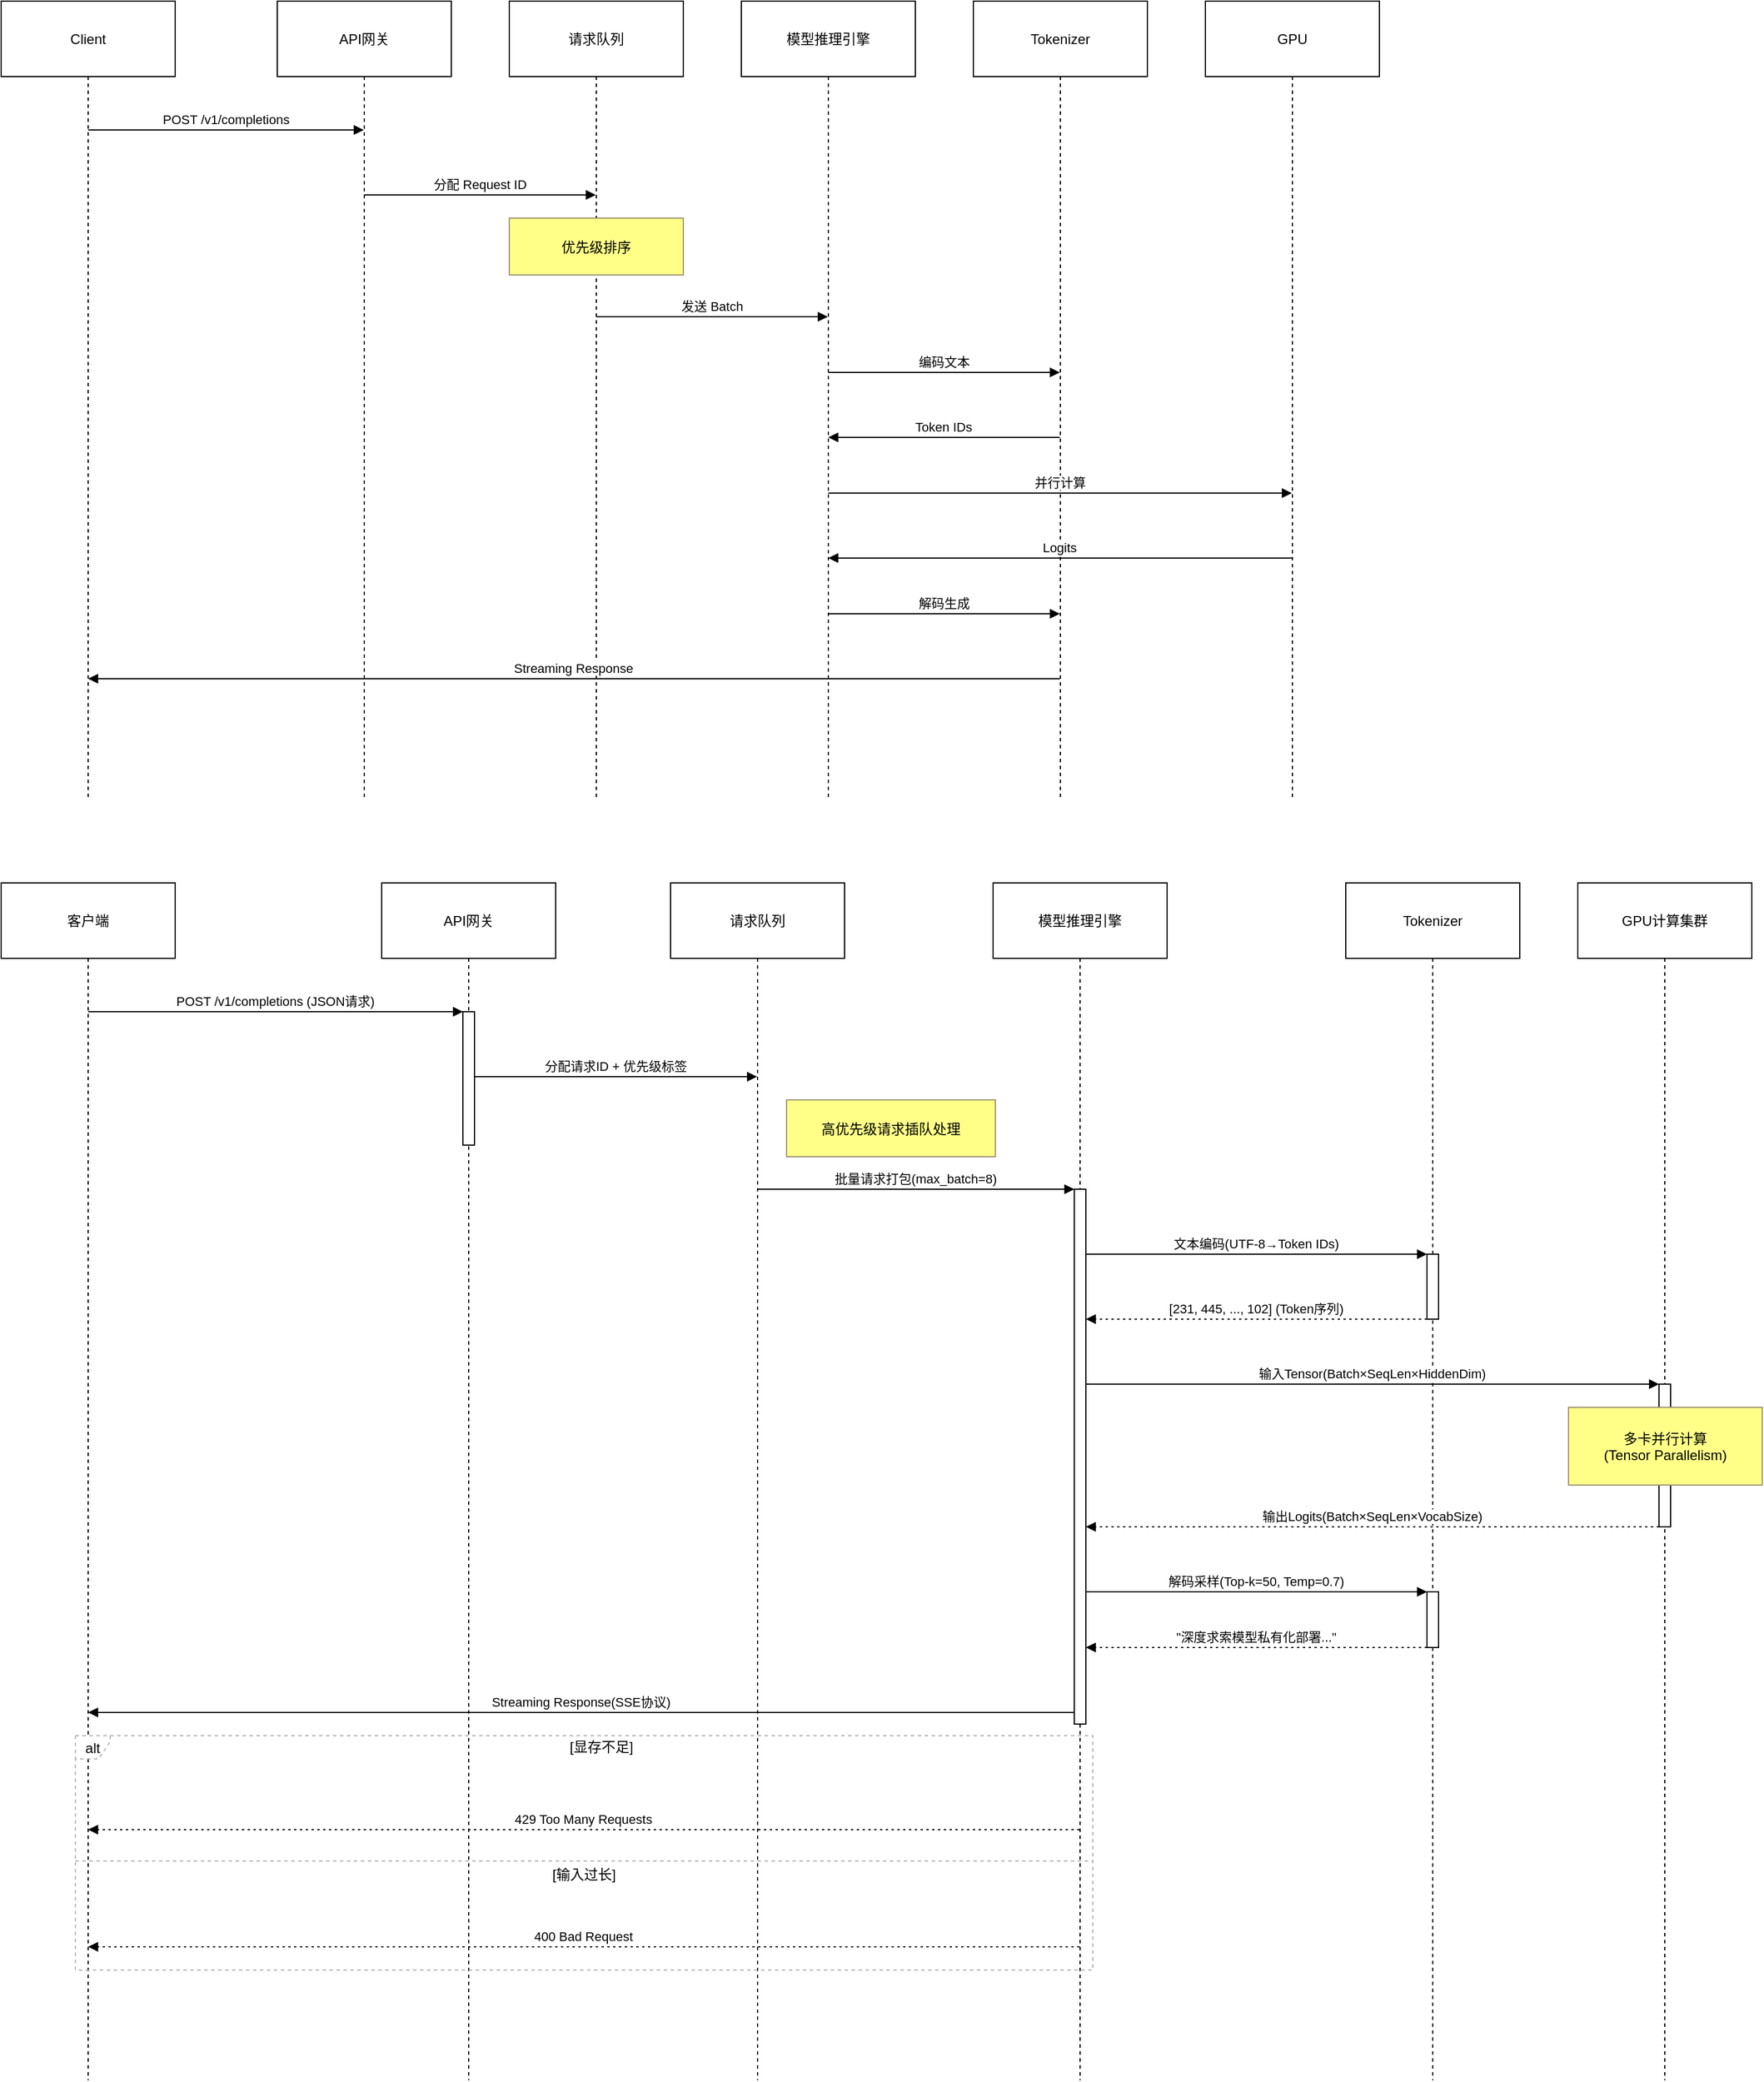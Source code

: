 <mxfile version="26.1.3">
  <diagram name="第 1 页" id="cz_ltXLW9XBZgEjm8yR2">
    <mxGraphModel dx="1472" dy="804" grid="1" gridSize="10" guides="1" tooltips="1" connect="1" arrows="1" fold="1" page="1" pageScale="1" pageWidth="827" pageHeight="1169" math="0" shadow="0">
      <root>
        <mxCell id="0" />
        <mxCell id="1" parent="0" />
        <mxCell id="9wjjSW-jJtxV3j_qA20g-61" value="Client" style="shape=umlLifeline;perimeter=lifelinePerimeter;whiteSpace=wrap;container=1;dropTarget=0;collapsible=0;recursiveResize=0;outlineConnect=0;portConstraint=eastwest;newEdgeStyle={&quot;edgeStyle&quot;:&quot;elbowEdgeStyle&quot;,&quot;elbow&quot;:&quot;vertical&quot;,&quot;curved&quot;:0,&quot;rounded&quot;:0};size=65;" vertex="1" parent="1">
          <mxGeometry x="20" y="40" width="150" height="689" as="geometry" />
        </mxCell>
        <mxCell id="9wjjSW-jJtxV3j_qA20g-62" value="API网关" style="shape=umlLifeline;perimeter=lifelinePerimeter;whiteSpace=wrap;container=1;dropTarget=0;collapsible=0;recursiveResize=0;outlineConnect=0;portConstraint=eastwest;newEdgeStyle={&quot;edgeStyle&quot;:&quot;elbowEdgeStyle&quot;,&quot;elbow&quot;:&quot;vertical&quot;,&quot;curved&quot;:0,&quot;rounded&quot;:0};size=65;" vertex="1" parent="1">
          <mxGeometry x="258" y="40" width="150" height="689" as="geometry" />
        </mxCell>
        <mxCell id="9wjjSW-jJtxV3j_qA20g-63" value="请求队列" style="shape=umlLifeline;perimeter=lifelinePerimeter;whiteSpace=wrap;container=1;dropTarget=0;collapsible=0;recursiveResize=0;outlineConnect=0;portConstraint=eastwest;newEdgeStyle={&quot;edgeStyle&quot;:&quot;elbowEdgeStyle&quot;,&quot;elbow&quot;:&quot;vertical&quot;,&quot;curved&quot;:0,&quot;rounded&quot;:0};size=65;" vertex="1" parent="1">
          <mxGeometry x="458" y="40" width="150" height="689" as="geometry" />
        </mxCell>
        <mxCell id="9wjjSW-jJtxV3j_qA20g-64" value="模型推理引擎" style="shape=umlLifeline;perimeter=lifelinePerimeter;whiteSpace=wrap;container=1;dropTarget=0;collapsible=0;recursiveResize=0;outlineConnect=0;portConstraint=eastwest;newEdgeStyle={&quot;edgeStyle&quot;:&quot;elbowEdgeStyle&quot;,&quot;elbow&quot;:&quot;vertical&quot;,&quot;curved&quot;:0,&quot;rounded&quot;:0};size=65;" vertex="1" parent="1">
          <mxGeometry x="658" y="40" width="150" height="689" as="geometry" />
        </mxCell>
        <mxCell id="9wjjSW-jJtxV3j_qA20g-65" value="Tokenizer" style="shape=umlLifeline;perimeter=lifelinePerimeter;whiteSpace=wrap;container=1;dropTarget=0;collapsible=0;recursiveResize=0;outlineConnect=0;portConstraint=eastwest;newEdgeStyle={&quot;edgeStyle&quot;:&quot;elbowEdgeStyle&quot;,&quot;elbow&quot;:&quot;vertical&quot;,&quot;curved&quot;:0,&quot;rounded&quot;:0};size=65;" vertex="1" parent="1">
          <mxGeometry x="858" y="40" width="150" height="689" as="geometry" />
        </mxCell>
        <mxCell id="9wjjSW-jJtxV3j_qA20g-66" value="GPU" style="shape=umlLifeline;perimeter=lifelinePerimeter;whiteSpace=wrap;container=1;dropTarget=0;collapsible=0;recursiveResize=0;outlineConnect=0;portConstraint=eastwest;newEdgeStyle={&quot;edgeStyle&quot;:&quot;elbowEdgeStyle&quot;,&quot;elbow&quot;:&quot;vertical&quot;,&quot;curved&quot;:0,&quot;rounded&quot;:0};size=65;" vertex="1" parent="1">
          <mxGeometry x="1058" y="40" width="150" height="689" as="geometry" />
        </mxCell>
        <mxCell id="9wjjSW-jJtxV3j_qA20g-67" value="POST /v1/completions" style="verticalAlign=bottom;edgeStyle=elbowEdgeStyle;elbow=vertical;curved=0;rounded=0;endArrow=block;" edge="1" parent="1" source="9wjjSW-jJtxV3j_qA20g-61" target="9wjjSW-jJtxV3j_qA20g-62">
          <mxGeometry relative="1" as="geometry">
            <Array as="points">
              <mxPoint x="223" y="151" />
            </Array>
          </mxGeometry>
        </mxCell>
        <mxCell id="9wjjSW-jJtxV3j_qA20g-68" value="分配 Request ID" style="verticalAlign=bottom;edgeStyle=elbowEdgeStyle;elbow=vertical;curved=0;rounded=0;endArrow=block;" edge="1" parent="1" source="9wjjSW-jJtxV3j_qA20g-62" target="9wjjSW-jJtxV3j_qA20g-63">
          <mxGeometry relative="1" as="geometry">
            <Array as="points">
              <mxPoint x="442" y="207" />
            </Array>
          </mxGeometry>
        </mxCell>
        <mxCell id="9wjjSW-jJtxV3j_qA20g-69" value="发送 Batch" style="verticalAlign=bottom;edgeStyle=elbowEdgeStyle;elbow=vertical;curved=0;rounded=0;endArrow=block;" edge="1" parent="1" source="9wjjSW-jJtxV3j_qA20g-63" target="9wjjSW-jJtxV3j_qA20g-64">
          <mxGeometry relative="1" as="geometry">
            <Array as="points">
              <mxPoint x="642" y="312" />
            </Array>
          </mxGeometry>
        </mxCell>
        <mxCell id="9wjjSW-jJtxV3j_qA20g-70" value="编码文本" style="verticalAlign=bottom;edgeStyle=elbowEdgeStyle;elbow=vertical;curved=0;rounded=0;endArrow=block;" edge="1" parent="1" source="9wjjSW-jJtxV3j_qA20g-64" target="9wjjSW-jJtxV3j_qA20g-65">
          <mxGeometry relative="1" as="geometry">
            <Array as="points">
              <mxPoint x="842" y="360" />
            </Array>
          </mxGeometry>
        </mxCell>
        <mxCell id="9wjjSW-jJtxV3j_qA20g-71" value="Token IDs" style="verticalAlign=bottom;edgeStyle=elbowEdgeStyle;elbow=vertical;curved=0;rounded=0;endArrow=block;" edge="1" parent="1" source="9wjjSW-jJtxV3j_qA20g-65" target="9wjjSW-jJtxV3j_qA20g-64">
          <mxGeometry relative="1" as="geometry">
            <Array as="points">
              <mxPoint x="845" y="416" />
            </Array>
          </mxGeometry>
        </mxCell>
        <mxCell id="9wjjSW-jJtxV3j_qA20g-72" value="并行计算" style="verticalAlign=bottom;edgeStyle=elbowEdgeStyle;elbow=vertical;curved=0;rounded=0;endArrow=block;" edge="1" parent="1" source="9wjjSW-jJtxV3j_qA20g-64" target="9wjjSW-jJtxV3j_qA20g-66">
          <mxGeometry relative="1" as="geometry">
            <Array as="points">
              <mxPoint x="942" y="464" />
            </Array>
          </mxGeometry>
        </mxCell>
        <mxCell id="9wjjSW-jJtxV3j_qA20g-73" value="Logits" style="verticalAlign=bottom;edgeStyle=elbowEdgeStyle;elbow=vertical;curved=0;rounded=0;endArrow=block;" edge="1" parent="1" source="9wjjSW-jJtxV3j_qA20g-66" target="9wjjSW-jJtxV3j_qA20g-64">
          <mxGeometry relative="1" as="geometry">
            <Array as="points">
              <mxPoint x="945" y="520" />
            </Array>
          </mxGeometry>
        </mxCell>
        <mxCell id="9wjjSW-jJtxV3j_qA20g-74" value="解码生成" style="verticalAlign=bottom;edgeStyle=elbowEdgeStyle;elbow=vertical;curved=0;rounded=0;endArrow=block;" edge="1" parent="1" source="9wjjSW-jJtxV3j_qA20g-64" target="9wjjSW-jJtxV3j_qA20g-65">
          <mxGeometry relative="1" as="geometry">
            <Array as="points">
              <mxPoint x="842" y="568" />
            </Array>
          </mxGeometry>
        </mxCell>
        <mxCell id="9wjjSW-jJtxV3j_qA20g-75" value="Streaming Response" style="verticalAlign=bottom;edgeStyle=elbowEdgeStyle;elbow=vertical;curved=0;rounded=0;endArrow=block;" edge="1" parent="1" source="9wjjSW-jJtxV3j_qA20g-65" target="9wjjSW-jJtxV3j_qA20g-61">
          <mxGeometry relative="1" as="geometry">
            <Array as="points">
              <mxPoint x="526" y="624" />
            </Array>
          </mxGeometry>
        </mxCell>
        <mxCell id="9wjjSW-jJtxV3j_qA20g-76" value="优先级排序" style="fillColor=#ffff88;strokeColor=#9E916F;" vertex="1" parent="1">
          <mxGeometry x="458" y="227" width="150" height="49" as="geometry" />
        </mxCell>
        <mxCell id="9wjjSW-jJtxV3j_qA20g-77" value="客户端" style="shape=umlLifeline;perimeter=lifelinePerimeter;whiteSpace=wrap;container=1;dropTarget=0;collapsible=0;recursiveResize=0;outlineConnect=0;portConstraint=eastwest;newEdgeStyle={&quot;edgeStyle&quot;:&quot;elbowEdgeStyle&quot;,&quot;elbow&quot;:&quot;vertical&quot;,&quot;curved&quot;:0,&quot;rounded&quot;:0};size=65;" vertex="1" parent="1">
          <mxGeometry x="20" y="800" width="150" height="1032" as="geometry" />
        </mxCell>
        <mxCell id="9wjjSW-jJtxV3j_qA20g-78" value="API网关" style="shape=umlLifeline;perimeter=lifelinePerimeter;whiteSpace=wrap;container=1;dropTarget=0;collapsible=0;recursiveResize=0;outlineConnect=0;portConstraint=eastwest;newEdgeStyle={&quot;edgeStyle&quot;:&quot;elbowEdgeStyle&quot;,&quot;elbow&quot;:&quot;vertical&quot;,&quot;curved&quot;:0,&quot;rounded&quot;:0};size=65;" vertex="1" parent="1">
          <mxGeometry x="348" y="800" width="150" height="1032" as="geometry" />
        </mxCell>
        <mxCell id="9wjjSW-jJtxV3j_qA20g-79" value="" style="points=[];perimeter=orthogonalPerimeter;outlineConnect=0;targetShapes=umlLifeline;portConstraint=eastwest;newEdgeStyle={&quot;edgeStyle&quot;:&quot;elbowEdgeStyle&quot;,&quot;elbow&quot;:&quot;vertical&quot;,&quot;curved&quot;:0,&quot;rounded&quot;:0}" vertex="1" parent="9wjjSW-jJtxV3j_qA20g-78">
          <mxGeometry x="70" y="111" width="10" height="115" as="geometry" />
        </mxCell>
        <mxCell id="9wjjSW-jJtxV3j_qA20g-80" value="请求队列" style="shape=umlLifeline;perimeter=lifelinePerimeter;whiteSpace=wrap;container=1;dropTarget=0;collapsible=0;recursiveResize=0;outlineConnect=0;portConstraint=eastwest;newEdgeStyle={&quot;edgeStyle&quot;:&quot;elbowEdgeStyle&quot;,&quot;elbow&quot;:&quot;vertical&quot;,&quot;curved&quot;:0,&quot;rounded&quot;:0};size=65;" vertex="1" parent="1">
          <mxGeometry x="597" y="800" width="150" height="1032" as="geometry" />
        </mxCell>
        <mxCell id="9wjjSW-jJtxV3j_qA20g-81" value="模型推理引擎" style="shape=umlLifeline;perimeter=lifelinePerimeter;whiteSpace=wrap;container=1;dropTarget=0;collapsible=0;recursiveResize=0;outlineConnect=0;portConstraint=eastwest;newEdgeStyle={&quot;edgeStyle&quot;:&quot;elbowEdgeStyle&quot;,&quot;elbow&quot;:&quot;vertical&quot;,&quot;curved&quot;:0,&quot;rounded&quot;:0};size=65;" vertex="1" parent="1">
          <mxGeometry x="875" y="800" width="150" height="1032" as="geometry" />
        </mxCell>
        <mxCell id="9wjjSW-jJtxV3j_qA20g-82" value="" style="points=[];perimeter=orthogonalPerimeter;outlineConnect=0;targetShapes=umlLifeline;portConstraint=eastwest;newEdgeStyle={&quot;edgeStyle&quot;:&quot;elbowEdgeStyle&quot;,&quot;elbow&quot;:&quot;vertical&quot;,&quot;curved&quot;:0,&quot;rounded&quot;:0}" vertex="1" parent="9wjjSW-jJtxV3j_qA20g-81">
          <mxGeometry x="70" y="264" width="10" height="461" as="geometry" />
        </mxCell>
        <mxCell id="9wjjSW-jJtxV3j_qA20g-83" value="Tokenizer" style="shape=umlLifeline;perimeter=lifelinePerimeter;whiteSpace=wrap;container=1;dropTarget=0;collapsible=0;recursiveResize=0;outlineConnect=0;portConstraint=eastwest;newEdgeStyle={&quot;edgeStyle&quot;:&quot;elbowEdgeStyle&quot;,&quot;elbow&quot;:&quot;vertical&quot;,&quot;curved&quot;:0,&quot;rounded&quot;:0};size=65;" vertex="1" parent="1">
          <mxGeometry x="1179" y="800" width="150" height="1032" as="geometry" />
        </mxCell>
        <mxCell id="9wjjSW-jJtxV3j_qA20g-84" value="" style="points=[];perimeter=orthogonalPerimeter;outlineConnect=0;targetShapes=umlLifeline;portConstraint=eastwest;newEdgeStyle={&quot;edgeStyle&quot;:&quot;elbowEdgeStyle&quot;,&quot;elbow&quot;:&quot;vertical&quot;,&quot;curved&quot;:0,&quot;rounded&quot;:0}" vertex="1" parent="9wjjSW-jJtxV3j_qA20g-83">
          <mxGeometry x="70" y="320" width="10" height="56" as="geometry" />
        </mxCell>
        <mxCell id="9wjjSW-jJtxV3j_qA20g-85" value="" style="points=[];perimeter=orthogonalPerimeter;outlineConnect=0;targetShapes=umlLifeline;portConstraint=eastwest;newEdgeStyle={&quot;edgeStyle&quot;:&quot;elbowEdgeStyle&quot;,&quot;elbow&quot;:&quot;vertical&quot;,&quot;curved&quot;:0,&quot;rounded&quot;:0}" vertex="1" parent="9wjjSW-jJtxV3j_qA20g-83">
          <mxGeometry x="70" y="611" width="10" height="48" as="geometry" />
        </mxCell>
        <mxCell id="9wjjSW-jJtxV3j_qA20g-86" value="GPU计算集群" style="shape=umlLifeline;perimeter=lifelinePerimeter;whiteSpace=wrap;container=1;dropTarget=0;collapsible=0;recursiveResize=0;outlineConnect=0;portConstraint=eastwest;newEdgeStyle={&quot;edgeStyle&quot;:&quot;elbowEdgeStyle&quot;,&quot;elbow&quot;:&quot;vertical&quot;,&quot;curved&quot;:0,&quot;rounded&quot;:0};size=65;" vertex="1" parent="1">
          <mxGeometry x="1379" y="800" width="150" height="1032" as="geometry" />
        </mxCell>
        <mxCell id="9wjjSW-jJtxV3j_qA20g-87" value="" style="points=[];perimeter=orthogonalPerimeter;outlineConnect=0;targetShapes=umlLifeline;portConstraint=eastwest;newEdgeStyle={&quot;edgeStyle&quot;:&quot;elbowEdgeStyle&quot;,&quot;elbow&quot;:&quot;vertical&quot;,&quot;curved&quot;:0,&quot;rounded&quot;:0}" vertex="1" parent="9wjjSW-jJtxV3j_qA20g-86">
          <mxGeometry x="70" y="432" width="10" height="123" as="geometry" />
        </mxCell>
        <mxCell id="9wjjSW-jJtxV3j_qA20g-88" value="alt" style="shape=umlFrame;dashed=1;pointerEvents=0;dropTarget=0;strokeColor=#B3B3B3;height=20;width=30" vertex="1" parent="1">
          <mxGeometry x="84" y="1535" width="877" height="202" as="geometry" />
        </mxCell>
        <mxCell id="9wjjSW-jJtxV3j_qA20g-89" value="[显存不足]" style="text;strokeColor=none;fillColor=none;align=center;verticalAlign=middle;whiteSpace=wrap;" vertex="1" parent="9wjjSW-jJtxV3j_qA20g-88">
          <mxGeometry x="30" width="847" height="20" as="geometry" />
        </mxCell>
        <mxCell id="9wjjSW-jJtxV3j_qA20g-90" value="[输入过长]" style="shape=line;dashed=1;whiteSpace=wrap;verticalAlign=top;labelPosition=center;verticalLabelPosition=middle;align=center;strokeColor=#B3B3B3;" vertex="1" parent="9wjjSW-jJtxV3j_qA20g-88">
          <mxGeometry y="106" width="877" height="4" as="geometry" />
        </mxCell>
        <mxCell id="9wjjSW-jJtxV3j_qA20g-91" value="POST /v1/completions (JSON请求)" style="verticalAlign=bottom;edgeStyle=elbowEdgeStyle;elbow=vertical;curved=0;rounded=0;endArrow=block;" edge="1" parent="1" source="9wjjSW-jJtxV3j_qA20g-77" target="9wjjSW-jJtxV3j_qA20g-79">
          <mxGeometry relative="1" as="geometry">
            <Array as="points">
              <mxPoint x="268" y="911" />
            </Array>
          </mxGeometry>
        </mxCell>
        <mxCell id="9wjjSW-jJtxV3j_qA20g-92" value="分配请求ID + 优先级标签" style="verticalAlign=bottom;edgeStyle=elbowEdgeStyle;elbow=vertical;curved=0;rounded=0;endArrow=block;" edge="1" parent="1" source="9wjjSW-jJtxV3j_qA20g-79" target="9wjjSW-jJtxV3j_qA20g-80">
          <mxGeometry relative="1" as="geometry">
            <Array as="points">
              <mxPoint x="558" y="967" />
            </Array>
          </mxGeometry>
        </mxCell>
        <mxCell id="9wjjSW-jJtxV3j_qA20g-93" value="批量请求打包(max_batch=8)" style="verticalAlign=bottom;edgeStyle=elbowEdgeStyle;elbow=vertical;curved=0;rounded=0;endArrow=block;" edge="1" parent="1" source="9wjjSW-jJtxV3j_qA20g-80" target="9wjjSW-jJtxV3j_qA20g-82">
          <mxGeometry relative="1" as="geometry">
            <Array as="points">
              <mxPoint x="820" y="1064" />
            </Array>
          </mxGeometry>
        </mxCell>
        <mxCell id="9wjjSW-jJtxV3j_qA20g-94" value="文本编码(UTF-8→Token IDs)" style="verticalAlign=bottom;edgeStyle=elbowEdgeStyle;elbow=vertical;curved=0;rounded=0;endArrow=block;" edge="1" parent="1" source="9wjjSW-jJtxV3j_qA20g-82" target="9wjjSW-jJtxV3j_qA20g-84">
          <mxGeometry relative="1" as="geometry">
            <Array as="points">
              <mxPoint x="1113" y="1120" />
            </Array>
          </mxGeometry>
        </mxCell>
        <mxCell id="9wjjSW-jJtxV3j_qA20g-95" value="[231, 445, ..., 102] (Token序列)" style="verticalAlign=bottom;edgeStyle=elbowEdgeStyle;elbow=vertical;curved=0;rounded=0;dashed=1;dashPattern=2 3;endArrow=block;" edge="1" parent="1" source="9wjjSW-jJtxV3j_qA20g-84" target="9wjjSW-jJtxV3j_qA20g-82">
          <mxGeometry relative="1" as="geometry">
            <Array as="points">
              <mxPoint x="1114" y="1176" />
            </Array>
          </mxGeometry>
        </mxCell>
        <mxCell id="9wjjSW-jJtxV3j_qA20g-96" value="输入Tensor(Batch×SeqLen×HiddenDim)" style="verticalAlign=bottom;edgeStyle=elbowEdgeStyle;elbow=vertical;curved=0;rounded=0;endArrow=block;" edge="1" parent="1" source="9wjjSW-jJtxV3j_qA20g-82" target="9wjjSW-jJtxV3j_qA20g-87">
          <mxGeometry relative="1" as="geometry">
            <Array as="points">
              <mxPoint x="1213" y="1232" />
            </Array>
          </mxGeometry>
        </mxCell>
        <mxCell id="9wjjSW-jJtxV3j_qA20g-97" value="输出Logits(Batch×SeqLen×VocabSize)" style="verticalAlign=bottom;edgeStyle=elbowEdgeStyle;elbow=vertical;curved=0;rounded=0;dashed=1;dashPattern=2 3;endArrow=block;" edge="1" parent="1" source="9wjjSW-jJtxV3j_qA20g-87" target="9wjjSW-jJtxV3j_qA20g-82">
          <mxGeometry relative="1" as="geometry">
            <Array as="points">
              <mxPoint x="1214" y="1355" />
            </Array>
          </mxGeometry>
        </mxCell>
        <mxCell id="9wjjSW-jJtxV3j_qA20g-98" value="解码采样(Top-k=50, Temp=0.7)" style="verticalAlign=bottom;edgeStyle=elbowEdgeStyle;elbow=vertical;curved=0;rounded=0;endArrow=block;" edge="1" parent="1" source="9wjjSW-jJtxV3j_qA20g-82" target="9wjjSW-jJtxV3j_qA20g-85">
          <mxGeometry relative="1" as="geometry">
            <Array as="points">
              <mxPoint x="1113" y="1411" />
            </Array>
          </mxGeometry>
        </mxCell>
        <mxCell id="9wjjSW-jJtxV3j_qA20g-99" value="&quot;深度求索模型私有化部署...&quot;" style="verticalAlign=bottom;edgeStyle=elbowEdgeStyle;elbow=vertical;curved=0;rounded=0;dashed=1;dashPattern=2 3;endArrow=block;" edge="1" parent="1" source="9wjjSW-jJtxV3j_qA20g-85" target="9wjjSW-jJtxV3j_qA20g-82">
          <mxGeometry relative="1" as="geometry">
            <Array as="points">
              <mxPoint x="1114" y="1459" />
            </Array>
          </mxGeometry>
        </mxCell>
        <mxCell id="9wjjSW-jJtxV3j_qA20g-100" value="Streaming Response(SSE协议)" style="verticalAlign=bottom;edgeStyle=elbowEdgeStyle;elbow=vertical;curved=0;rounded=0;endArrow=block;" edge="1" parent="1" source="9wjjSW-jJtxV3j_qA20g-82" target="9wjjSW-jJtxV3j_qA20g-77">
          <mxGeometry relative="1" as="geometry">
            <Array as="points">
              <mxPoint x="532" y="1515" />
            </Array>
          </mxGeometry>
        </mxCell>
        <mxCell id="9wjjSW-jJtxV3j_qA20g-101" value="429 Too Many Requests" style="verticalAlign=bottom;edgeStyle=elbowEdgeStyle;elbow=vertical;curved=0;rounded=0;dashed=1;dashPattern=2 3;endArrow=block;" edge="1" parent="1" source="9wjjSW-jJtxV3j_qA20g-81" target="9wjjSW-jJtxV3j_qA20g-77">
          <mxGeometry relative="1" as="geometry">
            <Array as="points">
              <mxPoint x="534" y="1616" />
            </Array>
          </mxGeometry>
        </mxCell>
        <mxCell id="9wjjSW-jJtxV3j_qA20g-102" value="400 Bad Request" style="verticalAlign=bottom;edgeStyle=elbowEdgeStyle;elbow=vertical;curved=0;rounded=0;dashed=1;dashPattern=2 3;endArrow=block;" edge="1" parent="1" source="9wjjSW-jJtxV3j_qA20g-81" target="9wjjSW-jJtxV3j_qA20g-77">
          <mxGeometry relative="1" as="geometry">
            <Array as="points">
              <mxPoint x="534" y="1717" />
            </Array>
          </mxGeometry>
        </mxCell>
        <mxCell id="9wjjSW-jJtxV3j_qA20g-103" value="高优先级请求插队处理" style="fillColor=#ffff88;strokeColor=#9E916F;" vertex="1" parent="1">
          <mxGeometry x="697" y="987" width="180" height="49" as="geometry" />
        </mxCell>
        <mxCell id="9wjjSW-jJtxV3j_qA20g-104" value="多卡并行计算&#xa;(Tensor Parallelism)" style="fillColor=#ffff88;strokeColor=#9E916F;" vertex="1" parent="1">
          <mxGeometry x="1371" y="1252" width="167" height="67" as="geometry" />
        </mxCell>
      </root>
    </mxGraphModel>
  </diagram>
</mxfile>
